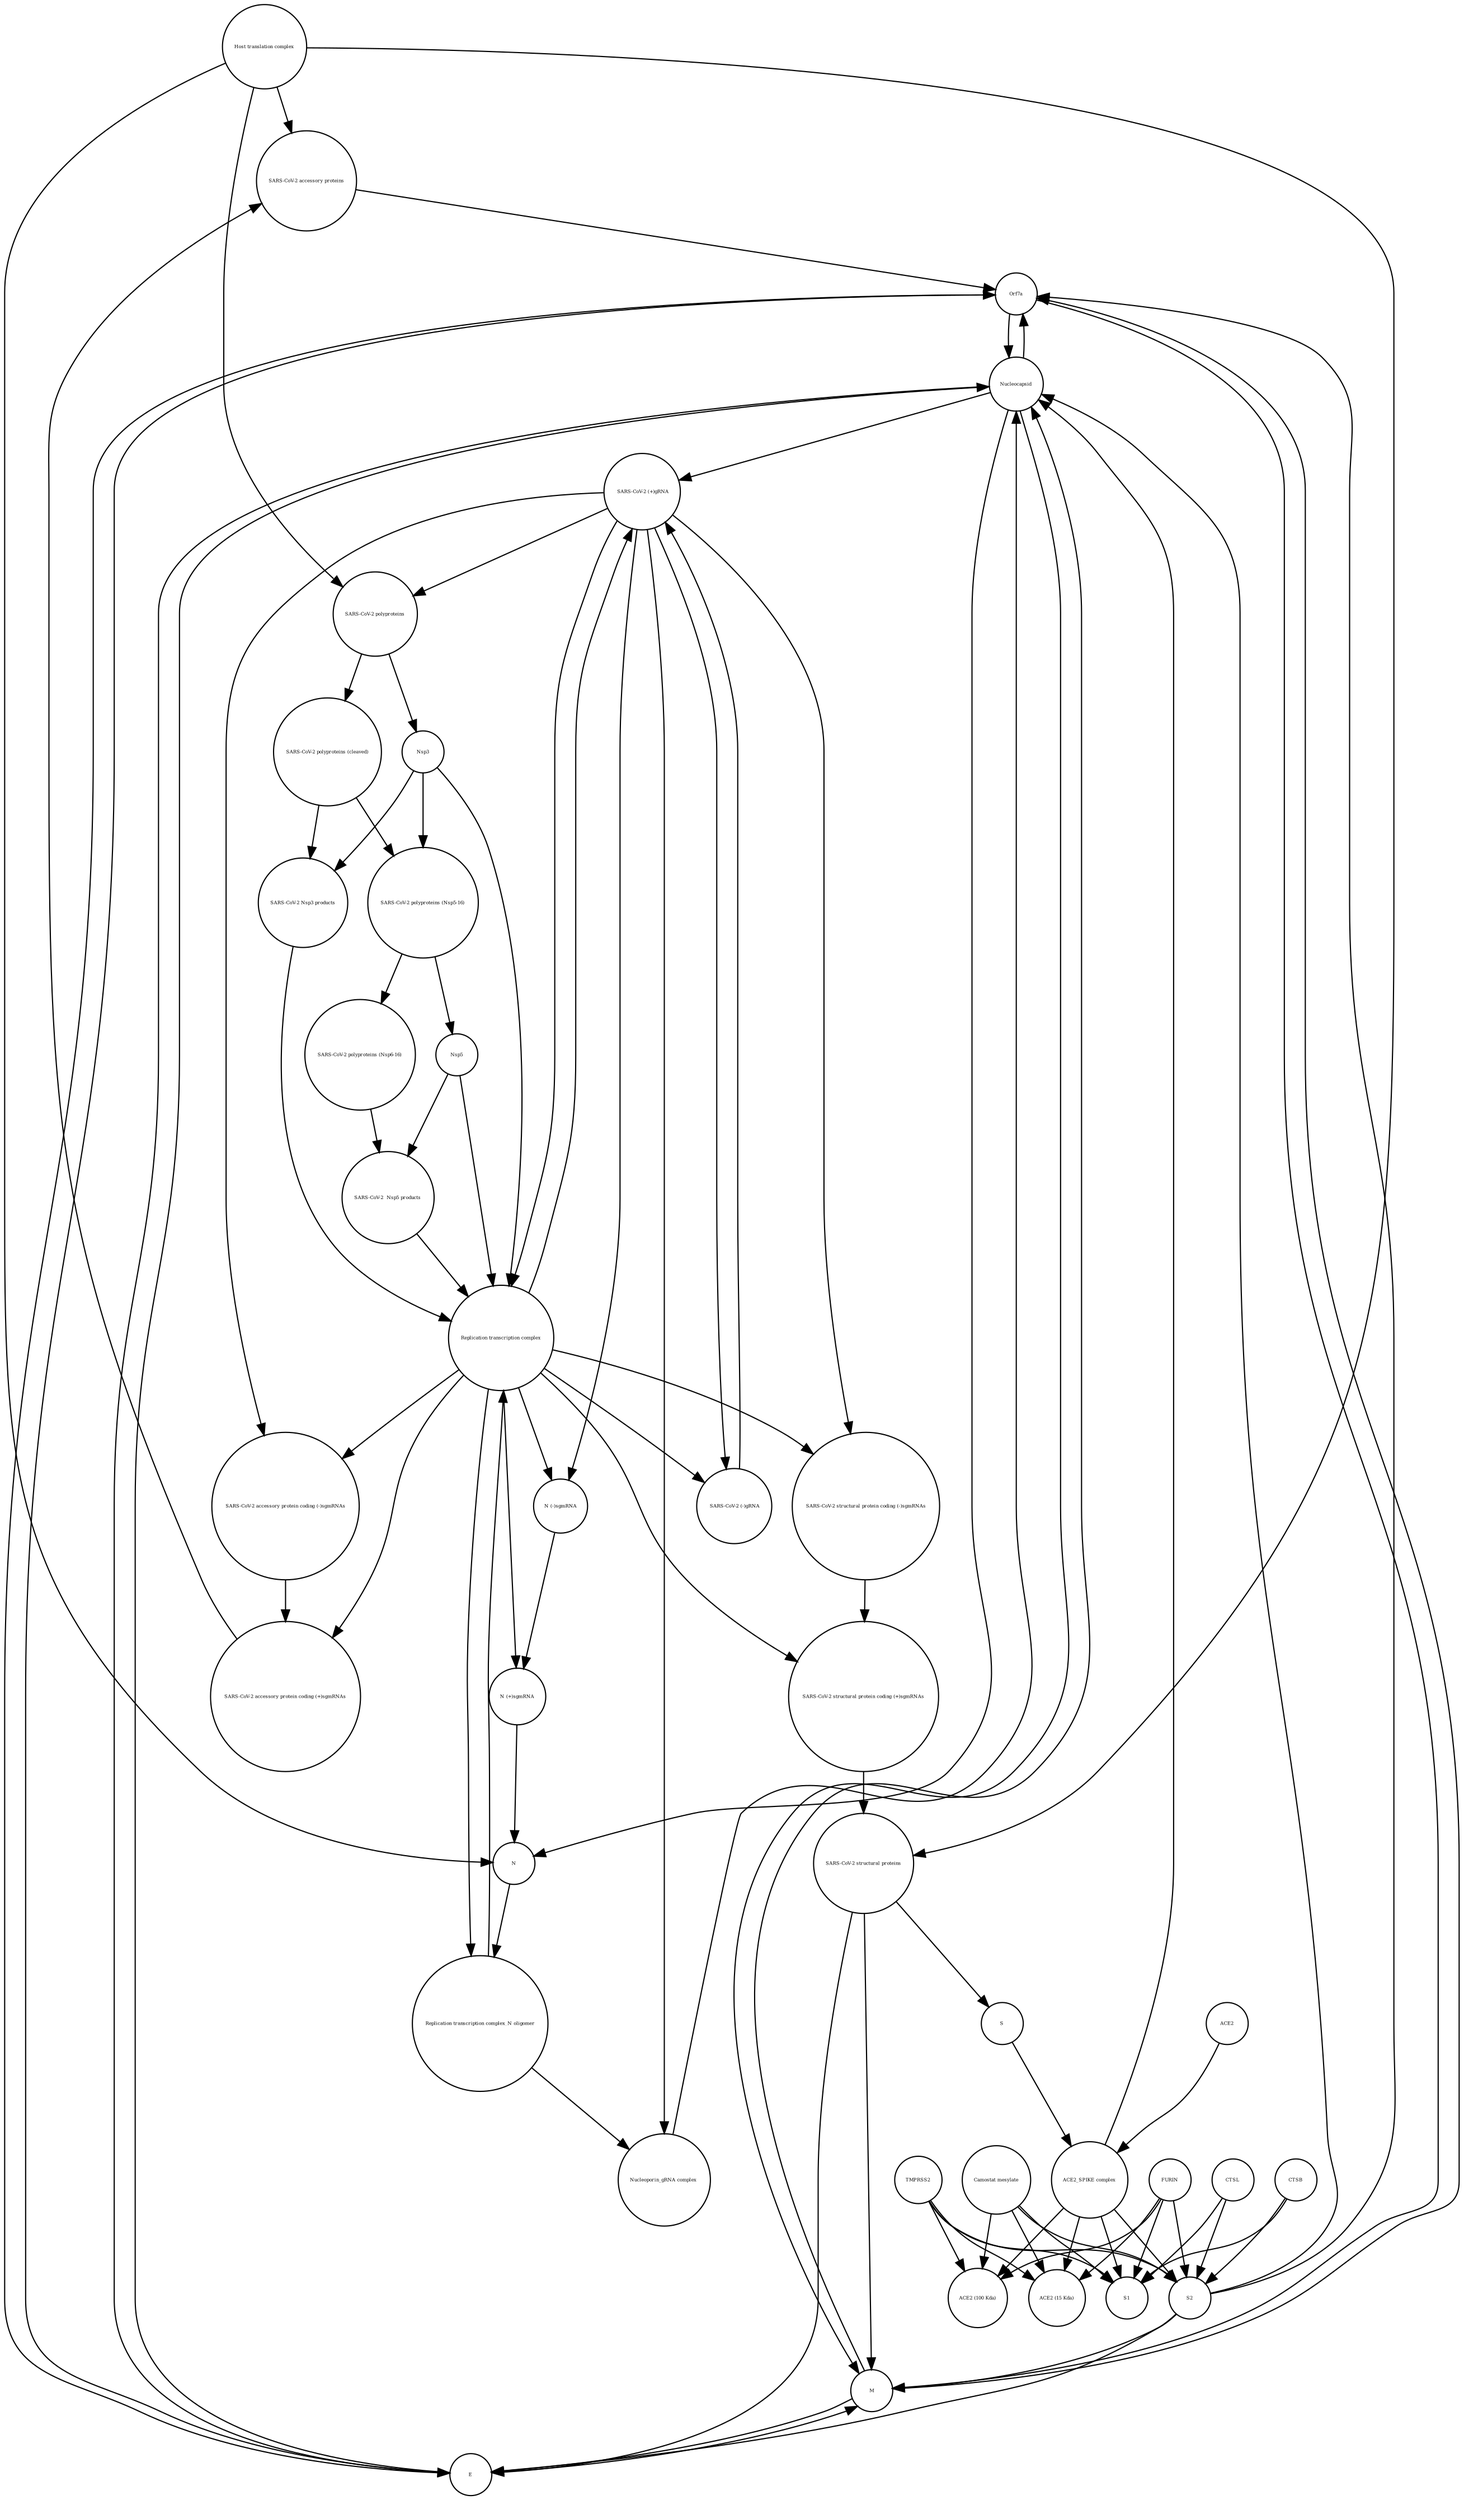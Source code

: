 strict digraph  {
"SARS-CoV-2 accessory proteins" [annotation="", bipartite=0, cls=complex, fontsize=4, label="SARS-CoV-2 accessory proteins", shape=circle];
ACE2 [annotation="", bipartite=0, cls=macromolecule, fontsize=4, label=ACE2, shape=circle];
TMPRSS2 [annotation="", bipartite=0, cls=macromolecule, fontsize=4, label=TMPRSS2, shape=circle];
"ACE2 (15 Kda)" [annotation="", bipartite=0, cls=macromolecule, fontsize=4, label="ACE2 (15 Kda)", shape=circle];
S1 [annotation=urn_miriam_interpro_IPR002551, bipartite=0, cls=macromolecule, fontsize=4, label=S1, shape=circle];
"Nucleoporin_gRNA complex " [annotation="urn_miriam_obo.go_GO%3A0019013", bipartite=0, cls=complex, fontsize=4, label="Nucleoporin_gRNA complex ", shape=circle];
CTSL [annotation="", bipartite=0, cls=macromolecule, fontsize=4, label=CTSL, shape=circle];
"Replication transcription complex" [annotation="", bipartite=0, cls=complex, fontsize=4, label="Replication transcription complex", shape=circle];
"SARS-CoV-2 structural proteins" [annotation="", bipartite=0, cls=complex, fontsize=4, label="SARS-CoV-2 structural proteins", shape=circle];
Orf7a [annotation=urn_miriam_uniprot_P0DTC7, bipartite=0, cls=macromolecule, fontsize=4, label=Orf7a, shape=circle];
"Camostat mesylate" [annotation="urn_miriam_pubchem.compound_2536", bipartite=0, cls="simple chemical", fontsize=4, label="Camostat mesylate", shape=circle];
Nsp5 [annotation=urn_miriam_ncbiprotein_YP_009725301, bipartite=0, cls=macromolecule, fontsize=4, label=Nsp5, shape=circle];
Nucleocapsid [annotation="urn_miriam_obo.go_GO%3A0019013", bipartite=0, cls=complex, fontsize=4, label=Nucleocapsid, shape=circle];
"SARS-CoV-2 accessory protein coding (+)sgmRNAs" [annotation="", bipartite=0, cls=complex, fontsize=4, label="SARS-CoV-2 accessory protein coding (+)sgmRNAs", shape=circle];
"SARS-CoV-2 polyproteins (Nsp5-16)" [annotation="", bipartite=0, cls=complex, fontsize=4, label="SARS-CoV-2 polyproteins (Nsp5-16)", shape=circle];
"SARS-CoV-2  Nsp5 products" [annotation="", bipartite=0, cls=complex, fontsize=4, label="SARS-CoV-2  Nsp5 products", shape=circle];
N [annotation=urn_miriam_uniprot_P0DTC9, bipartite=0, cls="macromolecule multimer", fontsize=4, label=N, shape=circle];
"ACE2 (100 Kda)" [annotation="", bipartite=0, cls=macromolecule, fontsize=4, label="ACE2 (100 Kda)", shape=circle];
"N (-)sgmRNA" [annotation="", bipartite=0, cls="nucleic acid feature", fontsize=4, label="N (-)sgmRNA", shape=circle];
M [annotation=urn_miriam_uniprot_P0DTC5, bipartite=0, cls=macromolecule, fontsize=4, label=M, shape=circle];
"SARS-CoV-2 structural protein coding (+)sgmRNAs" [annotation="", bipartite=0, cls=complex, fontsize=4, label="SARS-CoV-2 structural protein coding (+)sgmRNAs", shape=circle];
S [annotation=urn_miriam_uniprot_P0DTC2, bipartite=0, cls="macromolecule multimer", fontsize=4, label=S, shape=circle];
"SARS-CoV-2 accessory protein coding (-)sgmRNAs" [annotation="", bipartite=0, cls=complex, fontsize=4, label="SARS-CoV-2 accessory protein coding (-)sgmRNAs", shape=circle];
E [annotation=urn_miriam_uniprot_P0DTC4, bipartite=0, cls=macromolecule, fontsize=4, label=E, shape=circle];
S2 [annotation=urn_miriam_interpro_IPR002552, bipartite=0, cls=macromolecule, fontsize=4, label=S2, shape=circle];
"Host translation complex" [annotation="urn_miriam_obo.go_GO%3A0070992", bipartite=0, cls=complex, fontsize=4, label="Host translation complex", shape=circle];
FURIN [annotation="", bipartite=0, cls=macromolecule, fontsize=4, label=FURIN, shape=circle];
CTSB [annotation="", bipartite=0, cls=macromolecule, fontsize=4, label=CTSB, shape=circle];
Nsp3 [annotation=urn_miriam_ncbiprotein_YP_009725299, bipartite=0, cls=macromolecule, fontsize=4, label=Nsp3, shape=circle];
"SARS-CoV-2 polyproteins (cleaved)" [annotation="", bipartite=0, cls=complex, fontsize=4, label="SARS-CoV-2 polyproteins (cleaved)", shape=circle];
"SARS-CoV-2 structural protein coding (-)sgmRNAs" [annotation="", bipartite=0, cls=complex, fontsize=4, label="SARS-CoV-2 structural protein coding (-)sgmRNAs", shape=circle];
"Replication transcription complex_N oligomer" [annotation="", bipartite=0, cls=complex, fontsize=4, label="Replication transcription complex_N oligomer", shape=circle];
"ACE2_SPIKE complex" [annotation="", bipartite=0, cls=complex, fontsize=4, label="ACE2_SPIKE complex", shape=circle];
"N (+)sgmRNA" [annotation="", bipartite=0, cls="nucleic acid feature", fontsize=4, label="N (+)sgmRNA", shape=circle];
"SARS-CoV-2 polyproteins (Nsp6-16)" [annotation="", bipartite=0, cls=complex, fontsize=4, label="SARS-CoV-2 polyproteins (Nsp6-16)", shape=circle];
" SARS-CoV-2 (+)gRNA" [annotation=urn_miriam_refseq_NC_045512, bipartite=0, cls="nucleic acid feature", fontsize=4, label=" SARS-CoV-2 (+)gRNA", shape=circle];
"SARS-CoV-2 Nsp3 products" [annotation="", bipartite=0, cls=complex, fontsize=4, label="SARS-CoV-2 Nsp3 products", shape=circle];
" SARS-CoV-2 (-)gRNA" [annotation=urn_miriam_refseq_NC_045512, bipartite=0, cls="nucleic acid feature", fontsize=4, label=" SARS-CoV-2 (-)gRNA", shape=circle];
"SARS-CoV-2 polyproteins" [annotation="", bipartite=0, cls=complex, fontsize=4, label="SARS-CoV-2 polyproteins", shape=circle];
"SARS-CoV-2 accessory proteins" -> Orf7a  [annotation="", interaction_type=production];
ACE2 -> "ACE2_SPIKE complex"  [annotation="", interaction_type=production];
TMPRSS2 -> S1  [annotation="urn_miriam_pubmed_32142651|urn_miriam_pubmed_32362314|urn_miriam_taxonomy_2697049", interaction_type=catalysis];
TMPRSS2 -> "ACE2 (15 Kda)"  [annotation="urn_miriam_pubmed_32142651|urn_miriam_pubmed_32362314|urn_miriam_taxonomy_2697049", interaction_type=catalysis];
TMPRSS2 -> "ACE2 (100 Kda)"  [annotation="urn_miriam_pubmed_32142651|urn_miriam_pubmed_32362314|urn_miriam_taxonomy_2697049", interaction_type=catalysis];
TMPRSS2 -> S2  [annotation="urn_miriam_pubmed_32142651|urn_miriam_pubmed_32362314|urn_miriam_taxonomy_2697049", interaction_type=catalysis];
"Nucleoporin_gRNA complex " -> Nucleocapsid  [annotation="", interaction_type=production];
CTSL -> S1  [annotation="urn_miriam_pubmed_32142651|urn_miriam_taxonomy_2697049", interaction_type=catalysis];
CTSL -> S2  [annotation="urn_miriam_pubmed_32142651|urn_miriam_taxonomy_2697049", interaction_type=catalysis];
"Replication transcription complex" -> "N (+)sgmRNA"  [annotation=urn_miriam_pubmed_31226023, interaction_type="necessary stimulation"];
"Replication transcription complex" -> " SARS-CoV-2 (-)gRNA"  [annotation=urn_miriam_pubmed_31226023, interaction_type="necessary stimulation"];
"Replication transcription complex" -> "SARS-CoV-2 accessory protein coding (+)sgmRNAs"  [annotation=urn_miriam_pubmed_31226023, interaction_type="necessary stimulation"];
"Replication transcription complex" -> "N (-)sgmRNA"  [annotation=urn_miriam_pubmed_31226023, interaction_type="necessary stimulation"];
"Replication transcription complex" -> "Replication transcription complex_N oligomer"  [annotation="", interaction_type=production];
"Replication transcription complex" -> "SARS-CoV-2 structural protein coding (-)sgmRNAs"  [annotation=urn_miriam_pubmed_31226023, interaction_type="necessary stimulation"];
"Replication transcription complex" -> " SARS-CoV-2 (+)gRNA"  [annotation=urn_miriam_pubmed_31226023, interaction_type="necessary stimulation"];
"Replication transcription complex" -> "SARS-CoV-2 structural protein coding (+)sgmRNAs"  [annotation=urn_miriam_pubmed_31226023, interaction_type="necessary stimulation"];
"Replication transcription complex" -> "SARS-CoV-2 accessory protein coding (-)sgmRNAs"  [annotation=urn_miriam_pubmed_31226023, interaction_type="necessary stimulation"];
"SARS-CoV-2 structural proteins" -> M  [annotation="", interaction_type=production];
"SARS-CoV-2 structural proteins" -> E  [annotation="", interaction_type=production];
"SARS-CoV-2 structural proteins" -> S  [annotation="", interaction_type=production];
Orf7a -> M  [annotation="", interaction_type=production];
Orf7a -> E  [annotation="", interaction_type=production];
Orf7a -> Nucleocapsid  [annotation="", interaction_type=production];
"Camostat mesylate" -> S1  [annotation="urn_miriam_pubmed_32142651|urn_miriam_pubmed_32362314|urn_miriam_taxonomy_2697049", interaction_type=inhibition];
"Camostat mesylate" -> "ACE2 (15 Kda)"  [annotation="urn_miriam_pubmed_32142651|urn_miriam_pubmed_32362314|urn_miriam_taxonomy_2697049", interaction_type=inhibition];
"Camostat mesylate" -> "ACE2 (100 Kda)"  [annotation="urn_miriam_pubmed_32142651|urn_miriam_pubmed_32362314|urn_miriam_taxonomy_2697049", interaction_type=inhibition];
"Camostat mesylate" -> S2  [annotation="urn_miriam_pubmed_32142651|urn_miriam_pubmed_32362314|urn_miriam_taxonomy_2697049", interaction_type=inhibition];
Nsp5 -> "SARS-CoV-2  Nsp5 products"  [annotation="", interaction_type=catalysis];
Nsp5 -> "Replication transcription complex"  [annotation="", interaction_type=production];
Nucleocapsid -> Orf7a  [annotation="", interaction_type=production];
Nucleocapsid -> M  [annotation="", interaction_type=production];
Nucleocapsid -> E  [annotation="", interaction_type=production];
Nucleocapsid -> " SARS-CoV-2 (+)gRNA"  [annotation="", interaction_type=production];
Nucleocapsid -> N  [annotation="", interaction_type=production];
"SARS-CoV-2 accessory protein coding (+)sgmRNAs" -> "SARS-CoV-2 accessory proteins"  [annotation="", interaction_type=production];
"SARS-CoV-2 polyproteins (Nsp5-16)" -> "SARS-CoV-2 polyproteins (Nsp6-16)"  [annotation="", interaction_type=catalysis];
"SARS-CoV-2 polyproteins (Nsp5-16)" -> Nsp5  [annotation="", interaction_type=catalysis];
"SARS-CoV-2  Nsp5 products" -> "Replication transcription complex"  [annotation="", interaction_type=production];
N -> "Replication transcription complex_N oligomer"  [annotation="", interaction_type=production];
"N (-)sgmRNA" -> "N (+)sgmRNA"  [annotation="", interaction_type=production];
M -> Orf7a  [annotation="", interaction_type=production];
M -> E  [annotation="", interaction_type=production];
M -> Nucleocapsid  [annotation="", interaction_type=production];
"SARS-CoV-2 structural protein coding (+)sgmRNAs" -> "SARS-CoV-2 structural proteins"  [annotation="", interaction_type=production];
S -> "ACE2_SPIKE complex"  [annotation="", interaction_type=production];
"SARS-CoV-2 accessory protein coding (-)sgmRNAs" -> "SARS-CoV-2 accessory protein coding (+)sgmRNAs"  [annotation="", interaction_type=production];
E -> Orf7a  [annotation="", interaction_type=production];
E -> M  [annotation="", interaction_type=production];
E -> Nucleocapsid  [annotation="", interaction_type=production];
S2 -> Orf7a  [annotation="urn_miriam_pubmed_32142651|urn_miriam_pubmed_32094589|urn_miriam_pubmed_32047258|urn_miriam_taxonomy_2697049", interaction_type=stimulation];
S2 -> M  [annotation="urn_miriam_pubmed_32142651|urn_miriam_pubmed_32094589|urn_miriam_pubmed_32047258|urn_miriam_taxonomy_2697049", interaction_type=stimulation];
S2 -> E  [annotation="urn_miriam_pubmed_32142651|urn_miriam_pubmed_32094589|urn_miriam_pubmed_32047258|urn_miriam_taxonomy_2697049", interaction_type=stimulation];
S2 -> Nucleocapsid  [annotation="urn_miriam_pubmed_32142651|urn_miriam_pubmed_32094589|urn_miriam_pubmed_32047258|urn_miriam_taxonomy_2697049", interaction_type=stimulation];
"Host translation complex" -> "SARS-CoV-2 accessory proteins"  [annotation=urn_miriam_pubmed_31226023, interaction_type="necessary stimulation"];
"Host translation complex" -> "SARS-CoV-2 polyproteins"  [annotation="", interaction_type="necessary stimulation"];
"Host translation complex" -> N  [annotation="", interaction_type="necessary stimulation"];
"Host translation complex" -> "SARS-CoV-2 structural proteins"  [annotation=urn_miriam_pubmed_31226023, interaction_type="necessary stimulation"];
FURIN -> S1  [annotation="urn_miriam_pubmed_32142651|urn_miriam_pubmed_32362314|urn_miriam_taxonomy_2697049", interaction_type=catalysis];
FURIN -> "ACE2 (15 Kda)"  [annotation="urn_miriam_pubmed_32142651|urn_miriam_pubmed_32362314|urn_miriam_taxonomy_2697049", interaction_type=catalysis];
FURIN -> "ACE2 (100 Kda)"  [annotation="urn_miriam_pubmed_32142651|urn_miriam_pubmed_32362314|urn_miriam_taxonomy_2697049", interaction_type=catalysis];
FURIN -> S2  [annotation="urn_miriam_pubmed_32142651|urn_miriam_pubmed_32362314|urn_miriam_taxonomy_2697049", interaction_type=catalysis];
CTSB -> S1  [annotation="urn_miriam_pubmed_32142651|urn_miriam_taxonomy_2697049", interaction_type=catalysis];
CTSB -> S2  [annotation="urn_miriam_pubmed_32142651|urn_miriam_taxonomy_2697049", interaction_type=catalysis];
Nsp3 -> "SARS-CoV-2 Nsp3 products"  [annotation="", interaction_type=catalysis];
Nsp3 -> "SARS-CoV-2 polyproteins (Nsp5-16)"  [annotation="", interaction_type=catalysis];
Nsp3 -> "Replication transcription complex"  [annotation="", interaction_type=production];
"SARS-CoV-2 polyproteins (cleaved)" -> "SARS-CoV-2 Nsp3 products"  [annotation="", interaction_type=production];
"SARS-CoV-2 polyproteins (cleaved)" -> "SARS-CoV-2 polyproteins (Nsp5-16)"  [annotation="", interaction_type=production];
"SARS-CoV-2 structural protein coding (-)sgmRNAs" -> "SARS-CoV-2 structural protein coding (+)sgmRNAs"  [annotation="", interaction_type=production];
"Replication transcription complex_N oligomer" -> "Nucleoporin_gRNA complex "  [annotation="", interaction_type=production];
"Replication transcription complex_N oligomer" -> "Replication transcription complex"  [annotation="", interaction_type=production];
"ACE2_SPIKE complex" -> Nucleocapsid  [annotation="urn_miriam_pubmed_32142651|urn_miriam_pubmed_32094589|urn_miriam_taxonomy_2697049", interaction_type=stimulation];
"ACE2_SPIKE complex" -> S1  [annotation="", interaction_type=production];
"ACE2_SPIKE complex" -> S2  [annotation="", interaction_type=production];
"ACE2_SPIKE complex" -> "ACE2 (100 Kda)"  [annotation="", interaction_type=production];
"ACE2_SPIKE complex" -> "ACE2 (15 Kda)"  [annotation="", interaction_type=production];
"N (+)sgmRNA" -> N  [annotation="", interaction_type=production];
"SARS-CoV-2 polyproteins (Nsp6-16)" -> "SARS-CoV-2  Nsp5 products"  [annotation="", interaction_type=production];
" SARS-CoV-2 (+)gRNA" -> "Nucleoporin_gRNA complex "  [annotation="", interaction_type=production];
" SARS-CoV-2 (+)gRNA" -> "Replication transcription complex"  [annotation="", interaction_type=production];
" SARS-CoV-2 (+)gRNA" -> "SARS-CoV-2 polyproteins"  [annotation="", interaction_type=production];
" SARS-CoV-2 (+)gRNA" -> " SARS-CoV-2 (-)gRNA"  [annotation="", interaction_type=production];
" SARS-CoV-2 (+)gRNA" -> "N (-)sgmRNA"  [annotation="", interaction_type=production];
" SARS-CoV-2 (+)gRNA" -> "SARS-CoV-2 structural protein coding (-)sgmRNAs"  [annotation="", interaction_type=production];
" SARS-CoV-2 (+)gRNA" -> "SARS-CoV-2 accessory protein coding (-)sgmRNAs"  [annotation="", interaction_type=production];
"SARS-CoV-2 Nsp3 products" -> "Replication transcription complex"  [annotation="", interaction_type=production];
" SARS-CoV-2 (-)gRNA" -> " SARS-CoV-2 (+)gRNA"  [annotation="", interaction_type=production];
"SARS-CoV-2 polyproteins" -> Nsp3  [annotation=urn_miriam_pubmed_31226023, interaction_type=catalysis];
"SARS-CoV-2 polyproteins" -> "SARS-CoV-2 polyproteins (cleaved)"  [annotation=urn_miriam_pubmed_31226023, interaction_type=catalysis];
}
